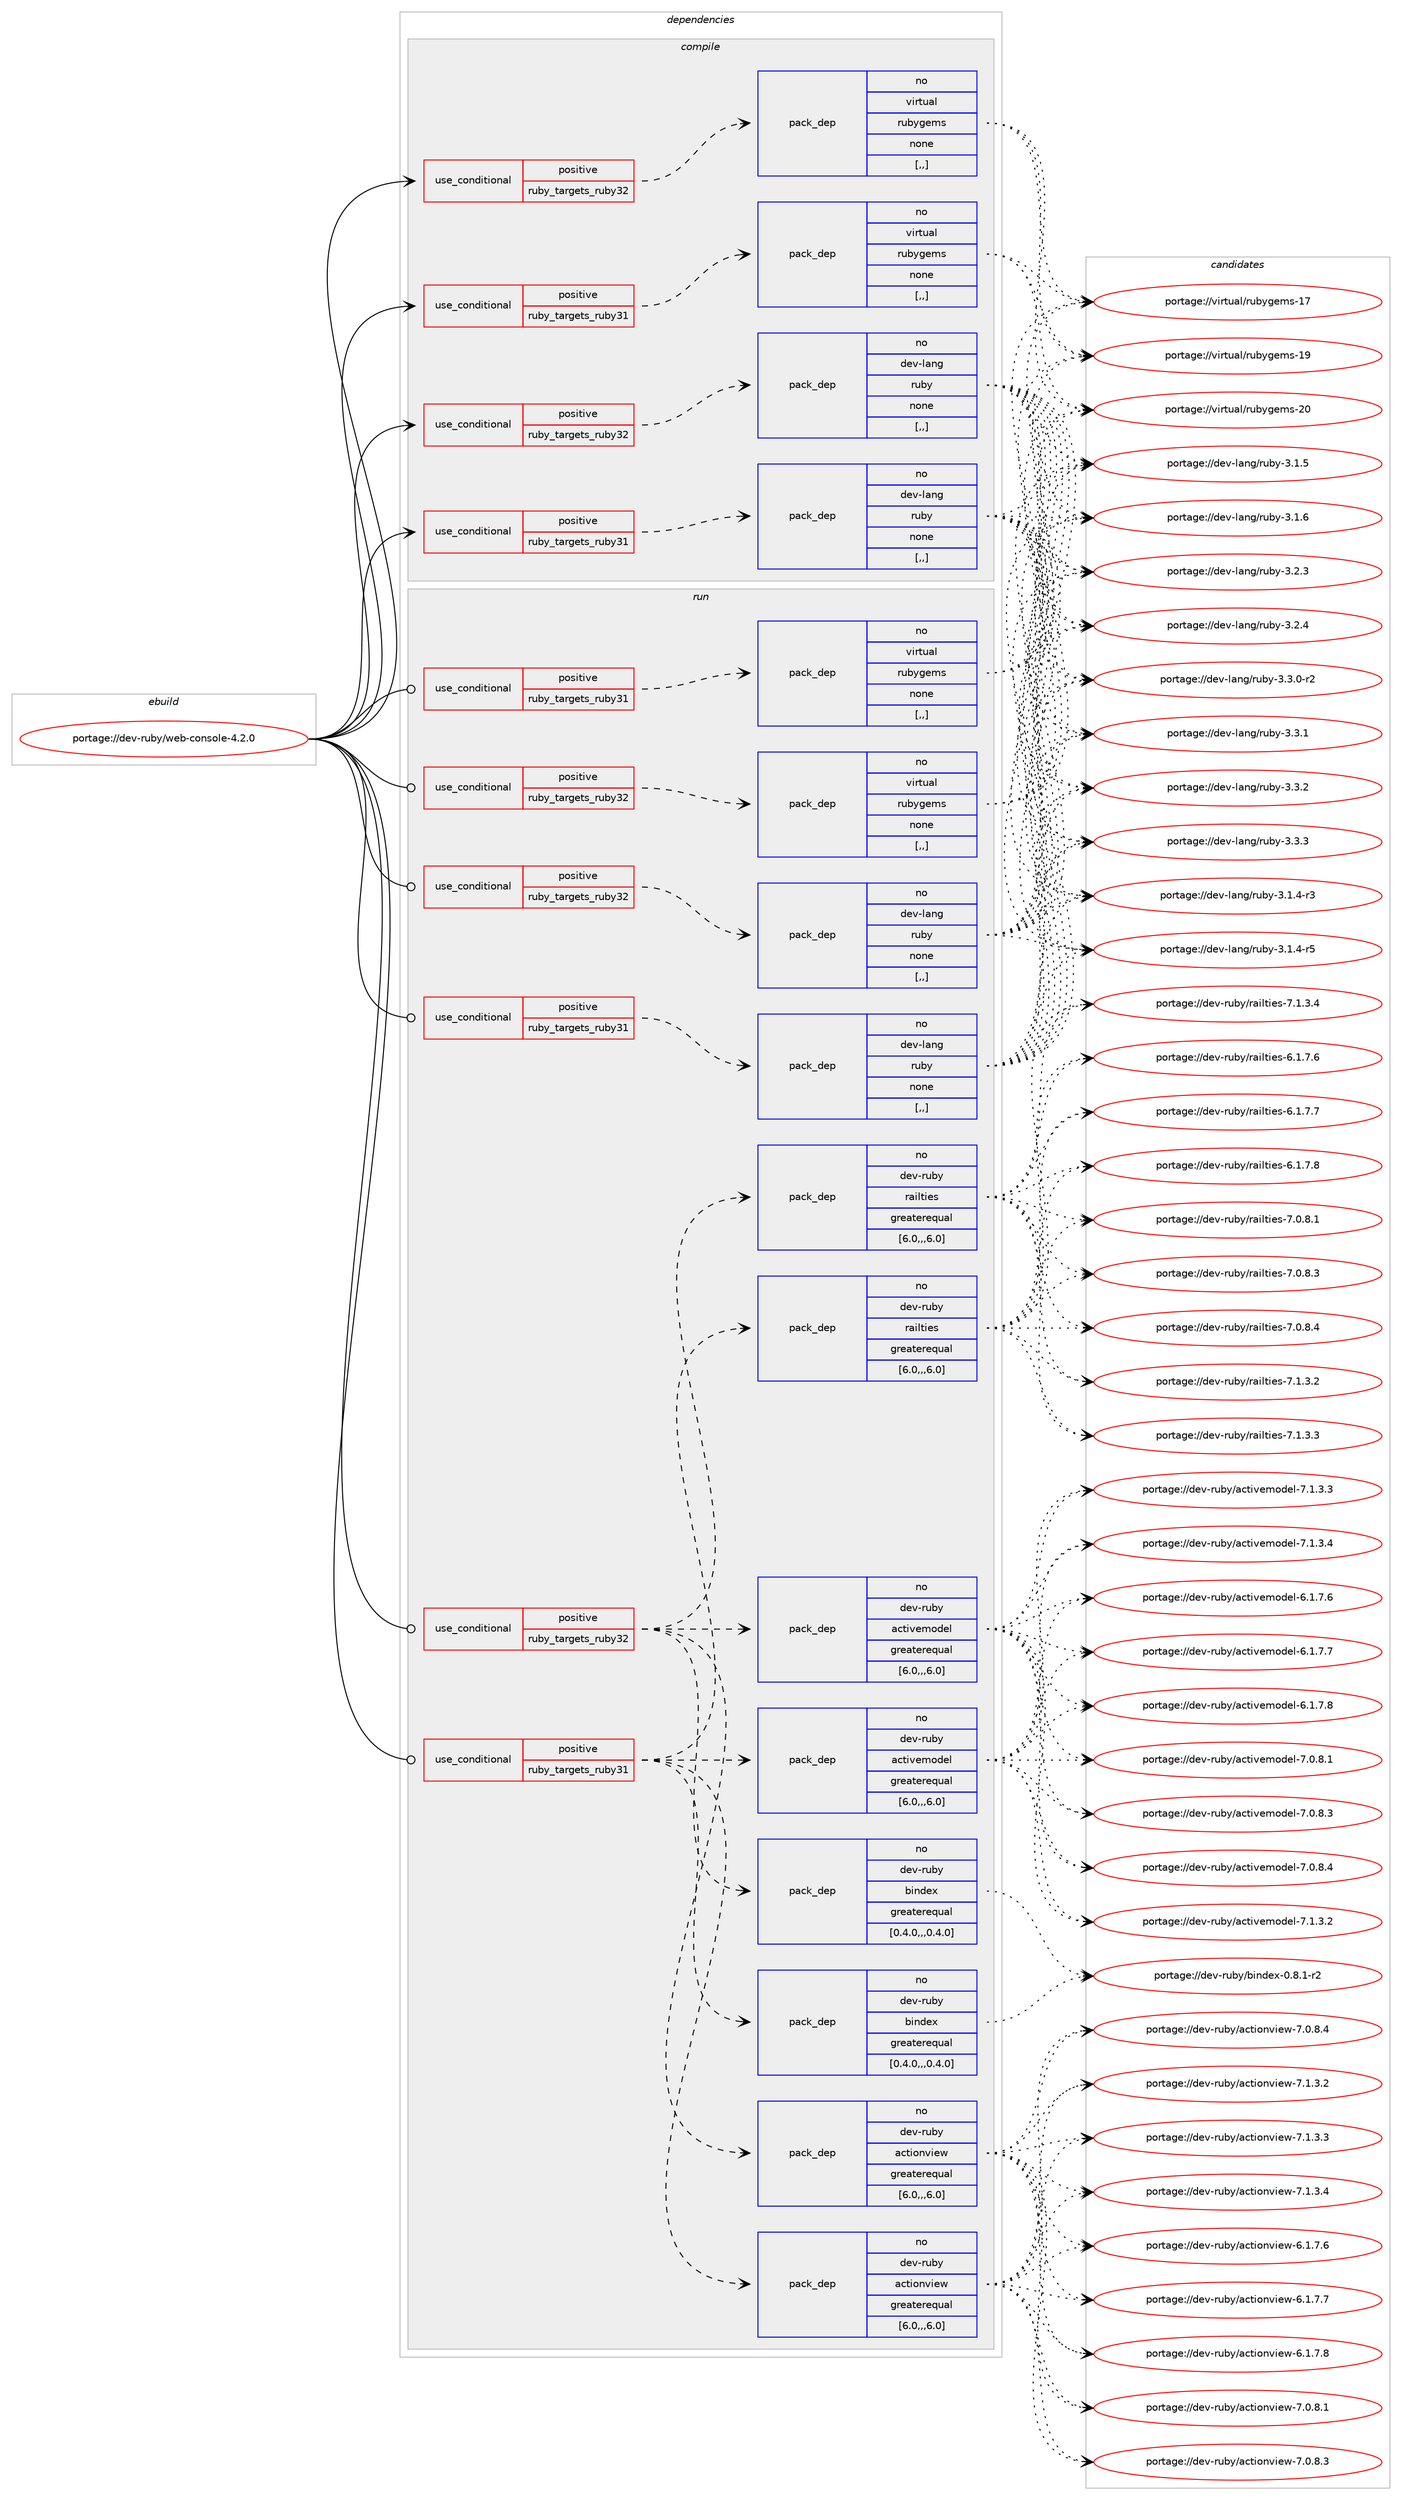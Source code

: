 digraph prolog {

# *************
# Graph options
# *************

newrank=true;
concentrate=true;
compound=true;
graph [rankdir=LR,fontname=Helvetica,fontsize=10,ranksep=1.5];#, ranksep=2.5, nodesep=0.2];
edge  [arrowhead=vee];
node  [fontname=Helvetica,fontsize=10];

# **********
# The ebuild
# **********

subgraph cluster_leftcol {
color=gray;
label=<<i>ebuild</i>>;
id [label="portage://dev-ruby/web-console-4.2.0", color=red, width=4, href="../dev-ruby/web-console-4.2.0.svg"];
}

# ****************
# The dependencies
# ****************

subgraph cluster_midcol {
color=gray;
label=<<i>dependencies</i>>;
subgraph cluster_compile {
fillcolor="#eeeeee";
style=filled;
label=<<i>compile</i>>;
subgraph cond57173 {
dependency203253 [label=<<TABLE BORDER="0" CELLBORDER="1" CELLSPACING="0" CELLPADDING="4"><TR><TD ROWSPAN="3" CELLPADDING="10">use_conditional</TD></TR><TR><TD>positive</TD></TR><TR><TD>ruby_targets_ruby31</TD></TR></TABLE>>, shape=none, color=red];
subgraph pack144708 {
dependency203254 [label=<<TABLE BORDER="0" CELLBORDER="1" CELLSPACING="0" CELLPADDING="4" WIDTH="220"><TR><TD ROWSPAN="6" CELLPADDING="30">pack_dep</TD></TR><TR><TD WIDTH="110">no</TD></TR><TR><TD>dev-lang</TD></TR><TR><TD>ruby</TD></TR><TR><TD>none</TD></TR><TR><TD>[,,]</TD></TR></TABLE>>, shape=none, color=blue];
}
dependency203253:e -> dependency203254:w [weight=20,style="dashed",arrowhead="vee"];
}
id:e -> dependency203253:w [weight=20,style="solid",arrowhead="vee"];
subgraph cond57174 {
dependency203255 [label=<<TABLE BORDER="0" CELLBORDER="1" CELLSPACING="0" CELLPADDING="4"><TR><TD ROWSPAN="3" CELLPADDING="10">use_conditional</TD></TR><TR><TD>positive</TD></TR><TR><TD>ruby_targets_ruby31</TD></TR></TABLE>>, shape=none, color=red];
subgraph pack144709 {
dependency203256 [label=<<TABLE BORDER="0" CELLBORDER="1" CELLSPACING="0" CELLPADDING="4" WIDTH="220"><TR><TD ROWSPAN="6" CELLPADDING="30">pack_dep</TD></TR><TR><TD WIDTH="110">no</TD></TR><TR><TD>virtual</TD></TR><TR><TD>rubygems</TD></TR><TR><TD>none</TD></TR><TR><TD>[,,]</TD></TR></TABLE>>, shape=none, color=blue];
}
dependency203255:e -> dependency203256:w [weight=20,style="dashed",arrowhead="vee"];
}
id:e -> dependency203255:w [weight=20,style="solid",arrowhead="vee"];
subgraph cond57175 {
dependency203257 [label=<<TABLE BORDER="0" CELLBORDER="1" CELLSPACING="0" CELLPADDING="4"><TR><TD ROWSPAN="3" CELLPADDING="10">use_conditional</TD></TR><TR><TD>positive</TD></TR><TR><TD>ruby_targets_ruby32</TD></TR></TABLE>>, shape=none, color=red];
subgraph pack144710 {
dependency203258 [label=<<TABLE BORDER="0" CELLBORDER="1" CELLSPACING="0" CELLPADDING="4" WIDTH="220"><TR><TD ROWSPAN="6" CELLPADDING="30">pack_dep</TD></TR><TR><TD WIDTH="110">no</TD></TR><TR><TD>dev-lang</TD></TR><TR><TD>ruby</TD></TR><TR><TD>none</TD></TR><TR><TD>[,,]</TD></TR></TABLE>>, shape=none, color=blue];
}
dependency203257:e -> dependency203258:w [weight=20,style="dashed",arrowhead="vee"];
}
id:e -> dependency203257:w [weight=20,style="solid",arrowhead="vee"];
subgraph cond57176 {
dependency203259 [label=<<TABLE BORDER="0" CELLBORDER="1" CELLSPACING="0" CELLPADDING="4"><TR><TD ROWSPAN="3" CELLPADDING="10">use_conditional</TD></TR><TR><TD>positive</TD></TR><TR><TD>ruby_targets_ruby32</TD></TR></TABLE>>, shape=none, color=red];
subgraph pack144711 {
dependency203260 [label=<<TABLE BORDER="0" CELLBORDER="1" CELLSPACING="0" CELLPADDING="4" WIDTH="220"><TR><TD ROWSPAN="6" CELLPADDING="30">pack_dep</TD></TR><TR><TD WIDTH="110">no</TD></TR><TR><TD>virtual</TD></TR><TR><TD>rubygems</TD></TR><TR><TD>none</TD></TR><TR><TD>[,,]</TD></TR></TABLE>>, shape=none, color=blue];
}
dependency203259:e -> dependency203260:w [weight=20,style="dashed",arrowhead="vee"];
}
id:e -> dependency203259:w [weight=20,style="solid",arrowhead="vee"];
}
subgraph cluster_compileandrun {
fillcolor="#eeeeee";
style=filled;
label=<<i>compile and run</i>>;
}
subgraph cluster_run {
fillcolor="#eeeeee";
style=filled;
label=<<i>run</i>>;
subgraph cond57177 {
dependency203261 [label=<<TABLE BORDER="0" CELLBORDER="1" CELLSPACING="0" CELLPADDING="4"><TR><TD ROWSPAN="3" CELLPADDING="10">use_conditional</TD></TR><TR><TD>positive</TD></TR><TR><TD>ruby_targets_ruby31</TD></TR></TABLE>>, shape=none, color=red];
subgraph pack144712 {
dependency203262 [label=<<TABLE BORDER="0" CELLBORDER="1" CELLSPACING="0" CELLPADDING="4" WIDTH="220"><TR><TD ROWSPAN="6" CELLPADDING="30">pack_dep</TD></TR><TR><TD WIDTH="110">no</TD></TR><TR><TD>dev-lang</TD></TR><TR><TD>ruby</TD></TR><TR><TD>none</TD></TR><TR><TD>[,,]</TD></TR></TABLE>>, shape=none, color=blue];
}
dependency203261:e -> dependency203262:w [weight=20,style="dashed",arrowhead="vee"];
}
id:e -> dependency203261:w [weight=20,style="solid",arrowhead="odot"];
subgraph cond57178 {
dependency203263 [label=<<TABLE BORDER="0" CELLBORDER="1" CELLSPACING="0" CELLPADDING="4"><TR><TD ROWSPAN="3" CELLPADDING="10">use_conditional</TD></TR><TR><TD>positive</TD></TR><TR><TD>ruby_targets_ruby31</TD></TR></TABLE>>, shape=none, color=red];
subgraph pack144713 {
dependency203264 [label=<<TABLE BORDER="0" CELLBORDER="1" CELLSPACING="0" CELLPADDING="4" WIDTH="220"><TR><TD ROWSPAN="6" CELLPADDING="30">pack_dep</TD></TR><TR><TD WIDTH="110">no</TD></TR><TR><TD>dev-ruby</TD></TR><TR><TD>actionview</TD></TR><TR><TD>greaterequal</TD></TR><TR><TD>[6.0,,,6.0]</TD></TR></TABLE>>, shape=none, color=blue];
}
dependency203263:e -> dependency203264:w [weight=20,style="dashed",arrowhead="vee"];
subgraph pack144714 {
dependency203265 [label=<<TABLE BORDER="0" CELLBORDER="1" CELLSPACING="0" CELLPADDING="4" WIDTH="220"><TR><TD ROWSPAN="6" CELLPADDING="30">pack_dep</TD></TR><TR><TD WIDTH="110">no</TD></TR><TR><TD>dev-ruby</TD></TR><TR><TD>activemodel</TD></TR><TR><TD>greaterequal</TD></TR><TR><TD>[6.0,,,6.0]</TD></TR></TABLE>>, shape=none, color=blue];
}
dependency203263:e -> dependency203265:w [weight=20,style="dashed",arrowhead="vee"];
subgraph pack144715 {
dependency203266 [label=<<TABLE BORDER="0" CELLBORDER="1" CELLSPACING="0" CELLPADDING="4" WIDTH="220"><TR><TD ROWSPAN="6" CELLPADDING="30">pack_dep</TD></TR><TR><TD WIDTH="110">no</TD></TR><TR><TD>dev-ruby</TD></TR><TR><TD>bindex</TD></TR><TR><TD>greaterequal</TD></TR><TR><TD>[0.4.0,,,0.4.0]</TD></TR></TABLE>>, shape=none, color=blue];
}
dependency203263:e -> dependency203266:w [weight=20,style="dashed",arrowhead="vee"];
subgraph pack144716 {
dependency203267 [label=<<TABLE BORDER="0" CELLBORDER="1" CELLSPACING="0" CELLPADDING="4" WIDTH="220"><TR><TD ROWSPAN="6" CELLPADDING="30">pack_dep</TD></TR><TR><TD WIDTH="110">no</TD></TR><TR><TD>dev-ruby</TD></TR><TR><TD>railties</TD></TR><TR><TD>greaterequal</TD></TR><TR><TD>[6.0,,,6.0]</TD></TR></TABLE>>, shape=none, color=blue];
}
dependency203263:e -> dependency203267:w [weight=20,style="dashed",arrowhead="vee"];
}
id:e -> dependency203263:w [weight=20,style="solid",arrowhead="odot"];
subgraph cond57179 {
dependency203268 [label=<<TABLE BORDER="0" CELLBORDER="1" CELLSPACING="0" CELLPADDING="4"><TR><TD ROWSPAN="3" CELLPADDING="10">use_conditional</TD></TR><TR><TD>positive</TD></TR><TR><TD>ruby_targets_ruby31</TD></TR></TABLE>>, shape=none, color=red];
subgraph pack144717 {
dependency203269 [label=<<TABLE BORDER="0" CELLBORDER="1" CELLSPACING="0" CELLPADDING="4" WIDTH="220"><TR><TD ROWSPAN="6" CELLPADDING="30">pack_dep</TD></TR><TR><TD WIDTH="110">no</TD></TR><TR><TD>virtual</TD></TR><TR><TD>rubygems</TD></TR><TR><TD>none</TD></TR><TR><TD>[,,]</TD></TR></TABLE>>, shape=none, color=blue];
}
dependency203268:e -> dependency203269:w [weight=20,style="dashed",arrowhead="vee"];
}
id:e -> dependency203268:w [weight=20,style="solid",arrowhead="odot"];
subgraph cond57180 {
dependency203270 [label=<<TABLE BORDER="0" CELLBORDER="1" CELLSPACING="0" CELLPADDING="4"><TR><TD ROWSPAN="3" CELLPADDING="10">use_conditional</TD></TR><TR><TD>positive</TD></TR><TR><TD>ruby_targets_ruby32</TD></TR></TABLE>>, shape=none, color=red];
subgraph pack144718 {
dependency203271 [label=<<TABLE BORDER="0" CELLBORDER="1" CELLSPACING="0" CELLPADDING="4" WIDTH="220"><TR><TD ROWSPAN="6" CELLPADDING="30">pack_dep</TD></TR><TR><TD WIDTH="110">no</TD></TR><TR><TD>dev-lang</TD></TR><TR><TD>ruby</TD></TR><TR><TD>none</TD></TR><TR><TD>[,,]</TD></TR></TABLE>>, shape=none, color=blue];
}
dependency203270:e -> dependency203271:w [weight=20,style="dashed",arrowhead="vee"];
}
id:e -> dependency203270:w [weight=20,style="solid",arrowhead="odot"];
subgraph cond57181 {
dependency203272 [label=<<TABLE BORDER="0" CELLBORDER="1" CELLSPACING="0" CELLPADDING="4"><TR><TD ROWSPAN="3" CELLPADDING="10">use_conditional</TD></TR><TR><TD>positive</TD></TR><TR><TD>ruby_targets_ruby32</TD></TR></TABLE>>, shape=none, color=red];
subgraph pack144719 {
dependency203273 [label=<<TABLE BORDER="0" CELLBORDER="1" CELLSPACING="0" CELLPADDING="4" WIDTH="220"><TR><TD ROWSPAN="6" CELLPADDING="30">pack_dep</TD></TR><TR><TD WIDTH="110">no</TD></TR><TR><TD>dev-ruby</TD></TR><TR><TD>actionview</TD></TR><TR><TD>greaterequal</TD></TR><TR><TD>[6.0,,,6.0]</TD></TR></TABLE>>, shape=none, color=blue];
}
dependency203272:e -> dependency203273:w [weight=20,style="dashed",arrowhead="vee"];
subgraph pack144720 {
dependency203274 [label=<<TABLE BORDER="0" CELLBORDER="1" CELLSPACING="0" CELLPADDING="4" WIDTH="220"><TR><TD ROWSPAN="6" CELLPADDING="30">pack_dep</TD></TR><TR><TD WIDTH="110">no</TD></TR><TR><TD>dev-ruby</TD></TR><TR><TD>activemodel</TD></TR><TR><TD>greaterequal</TD></TR><TR><TD>[6.0,,,6.0]</TD></TR></TABLE>>, shape=none, color=blue];
}
dependency203272:e -> dependency203274:w [weight=20,style="dashed",arrowhead="vee"];
subgraph pack144721 {
dependency203275 [label=<<TABLE BORDER="0" CELLBORDER="1" CELLSPACING="0" CELLPADDING="4" WIDTH="220"><TR><TD ROWSPAN="6" CELLPADDING="30">pack_dep</TD></TR><TR><TD WIDTH="110">no</TD></TR><TR><TD>dev-ruby</TD></TR><TR><TD>bindex</TD></TR><TR><TD>greaterequal</TD></TR><TR><TD>[0.4.0,,,0.4.0]</TD></TR></TABLE>>, shape=none, color=blue];
}
dependency203272:e -> dependency203275:w [weight=20,style="dashed",arrowhead="vee"];
subgraph pack144722 {
dependency203276 [label=<<TABLE BORDER="0" CELLBORDER="1" CELLSPACING="0" CELLPADDING="4" WIDTH="220"><TR><TD ROWSPAN="6" CELLPADDING="30">pack_dep</TD></TR><TR><TD WIDTH="110">no</TD></TR><TR><TD>dev-ruby</TD></TR><TR><TD>railties</TD></TR><TR><TD>greaterequal</TD></TR><TR><TD>[6.0,,,6.0]</TD></TR></TABLE>>, shape=none, color=blue];
}
dependency203272:e -> dependency203276:w [weight=20,style="dashed",arrowhead="vee"];
}
id:e -> dependency203272:w [weight=20,style="solid",arrowhead="odot"];
subgraph cond57182 {
dependency203277 [label=<<TABLE BORDER="0" CELLBORDER="1" CELLSPACING="0" CELLPADDING="4"><TR><TD ROWSPAN="3" CELLPADDING="10">use_conditional</TD></TR><TR><TD>positive</TD></TR><TR><TD>ruby_targets_ruby32</TD></TR></TABLE>>, shape=none, color=red];
subgraph pack144723 {
dependency203278 [label=<<TABLE BORDER="0" CELLBORDER="1" CELLSPACING="0" CELLPADDING="4" WIDTH="220"><TR><TD ROWSPAN="6" CELLPADDING="30">pack_dep</TD></TR><TR><TD WIDTH="110">no</TD></TR><TR><TD>virtual</TD></TR><TR><TD>rubygems</TD></TR><TR><TD>none</TD></TR><TR><TD>[,,]</TD></TR></TABLE>>, shape=none, color=blue];
}
dependency203277:e -> dependency203278:w [weight=20,style="dashed",arrowhead="vee"];
}
id:e -> dependency203277:w [weight=20,style="solid",arrowhead="odot"];
}
}

# **************
# The candidates
# **************

subgraph cluster_choices {
rank=same;
color=gray;
label=<<i>candidates</i>>;

subgraph choice144708 {
color=black;
nodesep=1;
choice100101118451089711010347114117981214551464946524511451 [label="portage://dev-lang/ruby-3.1.4-r3", color=red, width=4,href="../dev-lang/ruby-3.1.4-r3.svg"];
choice100101118451089711010347114117981214551464946524511453 [label="portage://dev-lang/ruby-3.1.4-r5", color=red, width=4,href="../dev-lang/ruby-3.1.4-r5.svg"];
choice10010111845108971101034711411798121455146494653 [label="portage://dev-lang/ruby-3.1.5", color=red, width=4,href="../dev-lang/ruby-3.1.5.svg"];
choice10010111845108971101034711411798121455146494654 [label="portage://dev-lang/ruby-3.1.6", color=red, width=4,href="../dev-lang/ruby-3.1.6.svg"];
choice10010111845108971101034711411798121455146504651 [label="portage://dev-lang/ruby-3.2.3", color=red, width=4,href="../dev-lang/ruby-3.2.3.svg"];
choice10010111845108971101034711411798121455146504652 [label="portage://dev-lang/ruby-3.2.4", color=red, width=4,href="../dev-lang/ruby-3.2.4.svg"];
choice100101118451089711010347114117981214551465146484511450 [label="portage://dev-lang/ruby-3.3.0-r2", color=red, width=4,href="../dev-lang/ruby-3.3.0-r2.svg"];
choice10010111845108971101034711411798121455146514649 [label="portage://dev-lang/ruby-3.3.1", color=red, width=4,href="../dev-lang/ruby-3.3.1.svg"];
choice10010111845108971101034711411798121455146514650 [label="portage://dev-lang/ruby-3.3.2", color=red, width=4,href="../dev-lang/ruby-3.3.2.svg"];
choice10010111845108971101034711411798121455146514651 [label="portage://dev-lang/ruby-3.3.3", color=red, width=4,href="../dev-lang/ruby-3.3.3.svg"];
dependency203254:e -> choice100101118451089711010347114117981214551464946524511451:w [style=dotted,weight="100"];
dependency203254:e -> choice100101118451089711010347114117981214551464946524511453:w [style=dotted,weight="100"];
dependency203254:e -> choice10010111845108971101034711411798121455146494653:w [style=dotted,weight="100"];
dependency203254:e -> choice10010111845108971101034711411798121455146494654:w [style=dotted,weight="100"];
dependency203254:e -> choice10010111845108971101034711411798121455146504651:w [style=dotted,weight="100"];
dependency203254:e -> choice10010111845108971101034711411798121455146504652:w [style=dotted,weight="100"];
dependency203254:e -> choice100101118451089711010347114117981214551465146484511450:w [style=dotted,weight="100"];
dependency203254:e -> choice10010111845108971101034711411798121455146514649:w [style=dotted,weight="100"];
dependency203254:e -> choice10010111845108971101034711411798121455146514650:w [style=dotted,weight="100"];
dependency203254:e -> choice10010111845108971101034711411798121455146514651:w [style=dotted,weight="100"];
}
subgraph choice144709 {
color=black;
nodesep=1;
choice118105114116117971084711411798121103101109115454955 [label="portage://virtual/rubygems-17", color=red, width=4,href="../virtual/rubygems-17.svg"];
choice118105114116117971084711411798121103101109115454957 [label="portage://virtual/rubygems-19", color=red, width=4,href="../virtual/rubygems-19.svg"];
choice118105114116117971084711411798121103101109115455048 [label="portage://virtual/rubygems-20", color=red, width=4,href="../virtual/rubygems-20.svg"];
dependency203256:e -> choice118105114116117971084711411798121103101109115454955:w [style=dotted,weight="100"];
dependency203256:e -> choice118105114116117971084711411798121103101109115454957:w [style=dotted,weight="100"];
dependency203256:e -> choice118105114116117971084711411798121103101109115455048:w [style=dotted,weight="100"];
}
subgraph choice144710 {
color=black;
nodesep=1;
choice100101118451089711010347114117981214551464946524511451 [label="portage://dev-lang/ruby-3.1.4-r3", color=red, width=4,href="../dev-lang/ruby-3.1.4-r3.svg"];
choice100101118451089711010347114117981214551464946524511453 [label="portage://dev-lang/ruby-3.1.4-r5", color=red, width=4,href="../dev-lang/ruby-3.1.4-r5.svg"];
choice10010111845108971101034711411798121455146494653 [label="portage://dev-lang/ruby-3.1.5", color=red, width=4,href="../dev-lang/ruby-3.1.5.svg"];
choice10010111845108971101034711411798121455146494654 [label="portage://dev-lang/ruby-3.1.6", color=red, width=4,href="../dev-lang/ruby-3.1.6.svg"];
choice10010111845108971101034711411798121455146504651 [label="portage://dev-lang/ruby-3.2.3", color=red, width=4,href="../dev-lang/ruby-3.2.3.svg"];
choice10010111845108971101034711411798121455146504652 [label="portage://dev-lang/ruby-3.2.4", color=red, width=4,href="../dev-lang/ruby-3.2.4.svg"];
choice100101118451089711010347114117981214551465146484511450 [label="portage://dev-lang/ruby-3.3.0-r2", color=red, width=4,href="../dev-lang/ruby-3.3.0-r2.svg"];
choice10010111845108971101034711411798121455146514649 [label="portage://dev-lang/ruby-3.3.1", color=red, width=4,href="../dev-lang/ruby-3.3.1.svg"];
choice10010111845108971101034711411798121455146514650 [label="portage://dev-lang/ruby-3.3.2", color=red, width=4,href="../dev-lang/ruby-3.3.2.svg"];
choice10010111845108971101034711411798121455146514651 [label="portage://dev-lang/ruby-3.3.3", color=red, width=4,href="../dev-lang/ruby-3.3.3.svg"];
dependency203258:e -> choice100101118451089711010347114117981214551464946524511451:w [style=dotted,weight="100"];
dependency203258:e -> choice100101118451089711010347114117981214551464946524511453:w [style=dotted,weight="100"];
dependency203258:e -> choice10010111845108971101034711411798121455146494653:w [style=dotted,weight="100"];
dependency203258:e -> choice10010111845108971101034711411798121455146494654:w [style=dotted,weight="100"];
dependency203258:e -> choice10010111845108971101034711411798121455146504651:w [style=dotted,weight="100"];
dependency203258:e -> choice10010111845108971101034711411798121455146504652:w [style=dotted,weight="100"];
dependency203258:e -> choice100101118451089711010347114117981214551465146484511450:w [style=dotted,weight="100"];
dependency203258:e -> choice10010111845108971101034711411798121455146514649:w [style=dotted,weight="100"];
dependency203258:e -> choice10010111845108971101034711411798121455146514650:w [style=dotted,weight="100"];
dependency203258:e -> choice10010111845108971101034711411798121455146514651:w [style=dotted,weight="100"];
}
subgraph choice144711 {
color=black;
nodesep=1;
choice118105114116117971084711411798121103101109115454955 [label="portage://virtual/rubygems-17", color=red, width=4,href="../virtual/rubygems-17.svg"];
choice118105114116117971084711411798121103101109115454957 [label="portage://virtual/rubygems-19", color=red, width=4,href="../virtual/rubygems-19.svg"];
choice118105114116117971084711411798121103101109115455048 [label="portage://virtual/rubygems-20", color=red, width=4,href="../virtual/rubygems-20.svg"];
dependency203260:e -> choice118105114116117971084711411798121103101109115454955:w [style=dotted,weight="100"];
dependency203260:e -> choice118105114116117971084711411798121103101109115454957:w [style=dotted,weight="100"];
dependency203260:e -> choice118105114116117971084711411798121103101109115455048:w [style=dotted,weight="100"];
}
subgraph choice144712 {
color=black;
nodesep=1;
choice100101118451089711010347114117981214551464946524511451 [label="portage://dev-lang/ruby-3.1.4-r3", color=red, width=4,href="../dev-lang/ruby-3.1.4-r3.svg"];
choice100101118451089711010347114117981214551464946524511453 [label="portage://dev-lang/ruby-3.1.4-r5", color=red, width=4,href="../dev-lang/ruby-3.1.4-r5.svg"];
choice10010111845108971101034711411798121455146494653 [label="portage://dev-lang/ruby-3.1.5", color=red, width=4,href="../dev-lang/ruby-3.1.5.svg"];
choice10010111845108971101034711411798121455146494654 [label="portage://dev-lang/ruby-3.1.6", color=red, width=4,href="../dev-lang/ruby-3.1.6.svg"];
choice10010111845108971101034711411798121455146504651 [label="portage://dev-lang/ruby-3.2.3", color=red, width=4,href="../dev-lang/ruby-3.2.3.svg"];
choice10010111845108971101034711411798121455146504652 [label="portage://dev-lang/ruby-3.2.4", color=red, width=4,href="../dev-lang/ruby-3.2.4.svg"];
choice100101118451089711010347114117981214551465146484511450 [label="portage://dev-lang/ruby-3.3.0-r2", color=red, width=4,href="../dev-lang/ruby-3.3.0-r2.svg"];
choice10010111845108971101034711411798121455146514649 [label="portage://dev-lang/ruby-3.3.1", color=red, width=4,href="../dev-lang/ruby-3.3.1.svg"];
choice10010111845108971101034711411798121455146514650 [label="portage://dev-lang/ruby-3.3.2", color=red, width=4,href="../dev-lang/ruby-3.3.2.svg"];
choice10010111845108971101034711411798121455146514651 [label="portage://dev-lang/ruby-3.3.3", color=red, width=4,href="../dev-lang/ruby-3.3.3.svg"];
dependency203262:e -> choice100101118451089711010347114117981214551464946524511451:w [style=dotted,weight="100"];
dependency203262:e -> choice100101118451089711010347114117981214551464946524511453:w [style=dotted,weight="100"];
dependency203262:e -> choice10010111845108971101034711411798121455146494653:w [style=dotted,weight="100"];
dependency203262:e -> choice10010111845108971101034711411798121455146494654:w [style=dotted,weight="100"];
dependency203262:e -> choice10010111845108971101034711411798121455146504651:w [style=dotted,weight="100"];
dependency203262:e -> choice10010111845108971101034711411798121455146504652:w [style=dotted,weight="100"];
dependency203262:e -> choice100101118451089711010347114117981214551465146484511450:w [style=dotted,weight="100"];
dependency203262:e -> choice10010111845108971101034711411798121455146514649:w [style=dotted,weight="100"];
dependency203262:e -> choice10010111845108971101034711411798121455146514650:w [style=dotted,weight="100"];
dependency203262:e -> choice10010111845108971101034711411798121455146514651:w [style=dotted,weight="100"];
}
subgraph choice144713 {
color=black;
nodesep=1;
choice10010111845114117981214797991161051111101181051011194554464946554654 [label="portage://dev-ruby/actionview-6.1.7.6", color=red, width=4,href="../dev-ruby/actionview-6.1.7.6.svg"];
choice10010111845114117981214797991161051111101181051011194554464946554655 [label="portage://dev-ruby/actionview-6.1.7.7", color=red, width=4,href="../dev-ruby/actionview-6.1.7.7.svg"];
choice10010111845114117981214797991161051111101181051011194554464946554656 [label="portage://dev-ruby/actionview-6.1.7.8", color=red, width=4,href="../dev-ruby/actionview-6.1.7.8.svg"];
choice10010111845114117981214797991161051111101181051011194555464846564649 [label="portage://dev-ruby/actionview-7.0.8.1", color=red, width=4,href="../dev-ruby/actionview-7.0.8.1.svg"];
choice10010111845114117981214797991161051111101181051011194555464846564651 [label="portage://dev-ruby/actionview-7.0.8.3", color=red, width=4,href="../dev-ruby/actionview-7.0.8.3.svg"];
choice10010111845114117981214797991161051111101181051011194555464846564652 [label="portage://dev-ruby/actionview-7.0.8.4", color=red, width=4,href="../dev-ruby/actionview-7.0.8.4.svg"];
choice10010111845114117981214797991161051111101181051011194555464946514650 [label="portage://dev-ruby/actionview-7.1.3.2", color=red, width=4,href="../dev-ruby/actionview-7.1.3.2.svg"];
choice10010111845114117981214797991161051111101181051011194555464946514651 [label="portage://dev-ruby/actionview-7.1.3.3", color=red, width=4,href="../dev-ruby/actionview-7.1.3.3.svg"];
choice10010111845114117981214797991161051111101181051011194555464946514652 [label="portage://dev-ruby/actionview-7.1.3.4", color=red, width=4,href="../dev-ruby/actionview-7.1.3.4.svg"];
dependency203264:e -> choice10010111845114117981214797991161051111101181051011194554464946554654:w [style=dotted,weight="100"];
dependency203264:e -> choice10010111845114117981214797991161051111101181051011194554464946554655:w [style=dotted,weight="100"];
dependency203264:e -> choice10010111845114117981214797991161051111101181051011194554464946554656:w [style=dotted,weight="100"];
dependency203264:e -> choice10010111845114117981214797991161051111101181051011194555464846564649:w [style=dotted,weight="100"];
dependency203264:e -> choice10010111845114117981214797991161051111101181051011194555464846564651:w [style=dotted,weight="100"];
dependency203264:e -> choice10010111845114117981214797991161051111101181051011194555464846564652:w [style=dotted,weight="100"];
dependency203264:e -> choice10010111845114117981214797991161051111101181051011194555464946514650:w [style=dotted,weight="100"];
dependency203264:e -> choice10010111845114117981214797991161051111101181051011194555464946514651:w [style=dotted,weight="100"];
dependency203264:e -> choice10010111845114117981214797991161051111101181051011194555464946514652:w [style=dotted,weight="100"];
}
subgraph choice144714 {
color=black;
nodesep=1;
choice10010111845114117981214797991161051181011091111001011084554464946554654 [label="portage://dev-ruby/activemodel-6.1.7.6", color=red, width=4,href="../dev-ruby/activemodel-6.1.7.6.svg"];
choice10010111845114117981214797991161051181011091111001011084554464946554655 [label="portage://dev-ruby/activemodel-6.1.7.7", color=red, width=4,href="../dev-ruby/activemodel-6.1.7.7.svg"];
choice10010111845114117981214797991161051181011091111001011084554464946554656 [label="portage://dev-ruby/activemodel-6.1.7.8", color=red, width=4,href="../dev-ruby/activemodel-6.1.7.8.svg"];
choice10010111845114117981214797991161051181011091111001011084555464846564649 [label="portage://dev-ruby/activemodel-7.0.8.1", color=red, width=4,href="../dev-ruby/activemodel-7.0.8.1.svg"];
choice10010111845114117981214797991161051181011091111001011084555464846564651 [label="portage://dev-ruby/activemodel-7.0.8.3", color=red, width=4,href="../dev-ruby/activemodel-7.0.8.3.svg"];
choice10010111845114117981214797991161051181011091111001011084555464846564652 [label="portage://dev-ruby/activemodel-7.0.8.4", color=red, width=4,href="../dev-ruby/activemodel-7.0.8.4.svg"];
choice10010111845114117981214797991161051181011091111001011084555464946514650 [label="portage://dev-ruby/activemodel-7.1.3.2", color=red, width=4,href="../dev-ruby/activemodel-7.1.3.2.svg"];
choice10010111845114117981214797991161051181011091111001011084555464946514651 [label="portage://dev-ruby/activemodel-7.1.3.3", color=red, width=4,href="../dev-ruby/activemodel-7.1.3.3.svg"];
choice10010111845114117981214797991161051181011091111001011084555464946514652 [label="portage://dev-ruby/activemodel-7.1.3.4", color=red, width=4,href="../dev-ruby/activemodel-7.1.3.4.svg"];
dependency203265:e -> choice10010111845114117981214797991161051181011091111001011084554464946554654:w [style=dotted,weight="100"];
dependency203265:e -> choice10010111845114117981214797991161051181011091111001011084554464946554655:w [style=dotted,weight="100"];
dependency203265:e -> choice10010111845114117981214797991161051181011091111001011084554464946554656:w [style=dotted,weight="100"];
dependency203265:e -> choice10010111845114117981214797991161051181011091111001011084555464846564649:w [style=dotted,weight="100"];
dependency203265:e -> choice10010111845114117981214797991161051181011091111001011084555464846564651:w [style=dotted,weight="100"];
dependency203265:e -> choice10010111845114117981214797991161051181011091111001011084555464846564652:w [style=dotted,weight="100"];
dependency203265:e -> choice10010111845114117981214797991161051181011091111001011084555464946514650:w [style=dotted,weight="100"];
dependency203265:e -> choice10010111845114117981214797991161051181011091111001011084555464946514651:w [style=dotted,weight="100"];
dependency203265:e -> choice10010111845114117981214797991161051181011091111001011084555464946514652:w [style=dotted,weight="100"];
}
subgraph choice144715 {
color=black;
nodesep=1;
choice100101118451141179812147981051101001011204548465646494511450 [label="portage://dev-ruby/bindex-0.8.1-r2", color=red, width=4,href="../dev-ruby/bindex-0.8.1-r2.svg"];
dependency203266:e -> choice100101118451141179812147981051101001011204548465646494511450:w [style=dotted,weight="100"];
}
subgraph choice144716 {
color=black;
nodesep=1;
choice100101118451141179812147114971051081161051011154554464946554654 [label="portage://dev-ruby/railties-6.1.7.6", color=red, width=4,href="../dev-ruby/railties-6.1.7.6.svg"];
choice100101118451141179812147114971051081161051011154554464946554655 [label="portage://dev-ruby/railties-6.1.7.7", color=red, width=4,href="../dev-ruby/railties-6.1.7.7.svg"];
choice100101118451141179812147114971051081161051011154554464946554656 [label="portage://dev-ruby/railties-6.1.7.8", color=red, width=4,href="../dev-ruby/railties-6.1.7.8.svg"];
choice100101118451141179812147114971051081161051011154555464846564649 [label="portage://dev-ruby/railties-7.0.8.1", color=red, width=4,href="../dev-ruby/railties-7.0.8.1.svg"];
choice100101118451141179812147114971051081161051011154555464846564651 [label="portage://dev-ruby/railties-7.0.8.3", color=red, width=4,href="../dev-ruby/railties-7.0.8.3.svg"];
choice100101118451141179812147114971051081161051011154555464846564652 [label="portage://dev-ruby/railties-7.0.8.4", color=red, width=4,href="../dev-ruby/railties-7.0.8.4.svg"];
choice100101118451141179812147114971051081161051011154555464946514650 [label="portage://dev-ruby/railties-7.1.3.2", color=red, width=4,href="../dev-ruby/railties-7.1.3.2.svg"];
choice100101118451141179812147114971051081161051011154555464946514651 [label="portage://dev-ruby/railties-7.1.3.3", color=red, width=4,href="../dev-ruby/railties-7.1.3.3.svg"];
choice100101118451141179812147114971051081161051011154555464946514652 [label="portage://dev-ruby/railties-7.1.3.4", color=red, width=4,href="../dev-ruby/railties-7.1.3.4.svg"];
dependency203267:e -> choice100101118451141179812147114971051081161051011154554464946554654:w [style=dotted,weight="100"];
dependency203267:e -> choice100101118451141179812147114971051081161051011154554464946554655:w [style=dotted,weight="100"];
dependency203267:e -> choice100101118451141179812147114971051081161051011154554464946554656:w [style=dotted,weight="100"];
dependency203267:e -> choice100101118451141179812147114971051081161051011154555464846564649:w [style=dotted,weight="100"];
dependency203267:e -> choice100101118451141179812147114971051081161051011154555464846564651:w [style=dotted,weight="100"];
dependency203267:e -> choice100101118451141179812147114971051081161051011154555464846564652:w [style=dotted,weight="100"];
dependency203267:e -> choice100101118451141179812147114971051081161051011154555464946514650:w [style=dotted,weight="100"];
dependency203267:e -> choice100101118451141179812147114971051081161051011154555464946514651:w [style=dotted,weight="100"];
dependency203267:e -> choice100101118451141179812147114971051081161051011154555464946514652:w [style=dotted,weight="100"];
}
subgraph choice144717 {
color=black;
nodesep=1;
choice118105114116117971084711411798121103101109115454955 [label="portage://virtual/rubygems-17", color=red, width=4,href="../virtual/rubygems-17.svg"];
choice118105114116117971084711411798121103101109115454957 [label="portage://virtual/rubygems-19", color=red, width=4,href="../virtual/rubygems-19.svg"];
choice118105114116117971084711411798121103101109115455048 [label="portage://virtual/rubygems-20", color=red, width=4,href="../virtual/rubygems-20.svg"];
dependency203269:e -> choice118105114116117971084711411798121103101109115454955:w [style=dotted,weight="100"];
dependency203269:e -> choice118105114116117971084711411798121103101109115454957:w [style=dotted,weight="100"];
dependency203269:e -> choice118105114116117971084711411798121103101109115455048:w [style=dotted,weight="100"];
}
subgraph choice144718 {
color=black;
nodesep=1;
choice100101118451089711010347114117981214551464946524511451 [label="portage://dev-lang/ruby-3.1.4-r3", color=red, width=4,href="../dev-lang/ruby-3.1.4-r3.svg"];
choice100101118451089711010347114117981214551464946524511453 [label="portage://dev-lang/ruby-3.1.4-r5", color=red, width=4,href="../dev-lang/ruby-3.1.4-r5.svg"];
choice10010111845108971101034711411798121455146494653 [label="portage://dev-lang/ruby-3.1.5", color=red, width=4,href="../dev-lang/ruby-3.1.5.svg"];
choice10010111845108971101034711411798121455146494654 [label="portage://dev-lang/ruby-3.1.6", color=red, width=4,href="../dev-lang/ruby-3.1.6.svg"];
choice10010111845108971101034711411798121455146504651 [label="portage://dev-lang/ruby-3.2.3", color=red, width=4,href="../dev-lang/ruby-3.2.3.svg"];
choice10010111845108971101034711411798121455146504652 [label="portage://dev-lang/ruby-3.2.4", color=red, width=4,href="../dev-lang/ruby-3.2.4.svg"];
choice100101118451089711010347114117981214551465146484511450 [label="portage://dev-lang/ruby-3.3.0-r2", color=red, width=4,href="../dev-lang/ruby-3.3.0-r2.svg"];
choice10010111845108971101034711411798121455146514649 [label="portage://dev-lang/ruby-3.3.1", color=red, width=4,href="../dev-lang/ruby-3.3.1.svg"];
choice10010111845108971101034711411798121455146514650 [label="portage://dev-lang/ruby-3.3.2", color=red, width=4,href="../dev-lang/ruby-3.3.2.svg"];
choice10010111845108971101034711411798121455146514651 [label="portage://dev-lang/ruby-3.3.3", color=red, width=4,href="../dev-lang/ruby-3.3.3.svg"];
dependency203271:e -> choice100101118451089711010347114117981214551464946524511451:w [style=dotted,weight="100"];
dependency203271:e -> choice100101118451089711010347114117981214551464946524511453:w [style=dotted,weight="100"];
dependency203271:e -> choice10010111845108971101034711411798121455146494653:w [style=dotted,weight="100"];
dependency203271:e -> choice10010111845108971101034711411798121455146494654:w [style=dotted,weight="100"];
dependency203271:e -> choice10010111845108971101034711411798121455146504651:w [style=dotted,weight="100"];
dependency203271:e -> choice10010111845108971101034711411798121455146504652:w [style=dotted,weight="100"];
dependency203271:e -> choice100101118451089711010347114117981214551465146484511450:w [style=dotted,weight="100"];
dependency203271:e -> choice10010111845108971101034711411798121455146514649:w [style=dotted,weight="100"];
dependency203271:e -> choice10010111845108971101034711411798121455146514650:w [style=dotted,weight="100"];
dependency203271:e -> choice10010111845108971101034711411798121455146514651:w [style=dotted,weight="100"];
}
subgraph choice144719 {
color=black;
nodesep=1;
choice10010111845114117981214797991161051111101181051011194554464946554654 [label="portage://dev-ruby/actionview-6.1.7.6", color=red, width=4,href="../dev-ruby/actionview-6.1.7.6.svg"];
choice10010111845114117981214797991161051111101181051011194554464946554655 [label="portage://dev-ruby/actionview-6.1.7.7", color=red, width=4,href="../dev-ruby/actionview-6.1.7.7.svg"];
choice10010111845114117981214797991161051111101181051011194554464946554656 [label="portage://dev-ruby/actionview-6.1.7.8", color=red, width=4,href="../dev-ruby/actionview-6.1.7.8.svg"];
choice10010111845114117981214797991161051111101181051011194555464846564649 [label="portage://dev-ruby/actionview-7.0.8.1", color=red, width=4,href="../dev-ruby/actionview-7.0.8.1.svg"];
choice10010111845114117981214797991161051111101181051011194555464846564651 [label="portage://dev-ruby/actionview-7.0.8.3", color=red, width=4,href="../dev-ruby/actionview-7.0.8.3.svg"];
choice10010111845114117981214797991161051111101181051011194555464846564652 [label="portage://dev-ruby/actionview-7.0.8.4", color=red, width=4,href="../dev-ruby/actionview-7.0.8.4.svg"];
choice10010111845114117981214797991161051111101181051011194555464946514650 [label="portage://dev-ruby/actionview-7.1.3.2", color=red, width=4,href="../dev-ruby/actionview-7.1.3.2.svg"];
choice10010111845114117981214797991161051111101181051011194555464946514651 [label="portage://dev-ruby/actionview-7.1.3.3", color=red, width=4,href="../dev-ruby/actionview-7.1.3.3.svg"];
choice10010111845114117981214797991161051111101181051011194555464946514652 [label="portage://dev-ruby/actionview-7.1.3.4", color=red, width=4,href="../dev-ruby/actionview-7.1.3.4.svg"];
dependency203273:e -> choice10010111845114117981214797991161051111101181051011194554464946554654:w [style=dotted,weight="100"];
dependency203273:e -> choice10010111845114117981214797991161051111101181051011194554464946554655:w [style=dotted,weight="100"];
dependency203273:e -> choice10010111845114117981214797991161051111101181051011194554464946554656:w [style=dotted,weight="100"];
dependency203273:e -> choice10010111845114117981214797991161051111101181051011194555464846564649:w [style=dotted,weight="100"];
dependency203273:e -> choice10010111845114117981214797991161051111101181051011194555464846564651:w [style=dotted,weight="100"];
dependency203273:e -> choice10010111845114117981214797991161051111101181051011194555464846564652:w [style=dotted,weight="100"];
dependency203273:e -> choice10010111845114117981214797991161051111101181051011194555464946514650:w [style=dotted,weight="100"];
dependency203273:e -> choice10010111845114117981214797991161051111101181051011194555464946514651:w [style=dotted,weight="100"];
dependency203273:e -> choice10010111845114117981214797991161051111101181051011194555464946514652:w [style=dotted,weight="100"];
}
subgraph choice144720 {
color=black;
nodesep=1;
choice10010111845114117981214797991161051181011091111001011084554464946554654 [label="portage://dev-ruby/activemodel-6.1.7.6", color=red, width=4,href="../dev-ruby/activemodel-6.1.7.6.svg"];
choice10010111845114117981214797991161051181011091111001011084554464946554655 [label="portage://dev-ruby/activemodel-6.1.7.7", color=red, width=4,href="../dev-ruby/activemodel-6.1.7.7.svg"];
choice10010111845114117981214797991161051181011091111001011084554464946554656 [label="portage://dev-ruby/activemodel-6.1.7.8", color=red, width=4,href="../dev-ruby/activemodel-6.1.7.8.svg"];
choice10010111845114117981214797991161051181011091111001011084555464846564649 [label="portage://dev-ruby/activemodel-7.0.8.1", color=red, width=4,href="../dev-ruby/activemodel-7.0.8.1.svg"];
choice10010111845114117981214797991161051181011091111001011084555464846564651 [label="portage://dev-ruby/activemodel-7.0.8.3", color=red, width=4,href="../dev-ruby/activemodel-7.0.8.3.svg"];
choice10010111845114117981214797991161051181011091111001011084555464846564652 [label="portage://dev-ruby/activemodel-7.0.8.4", color=red, width=4,href="../dev-ruby/activemodel-7.0.8.4.svg"];
choice10010111845114117981214797991161051181011091111001011084555464946514650 [label="portage://dev-ruby/activemodel-7.1.3.2", color=red, width=4,href="../dev-ruby/activemodel-7.1.3.2.svg"];
choice10010111845114117981214797991161051181011091111001011084555464946514651 [label="portage://dev-ruby/activemodel-7.1.3.3", color=red, width=4,href="../dev-ruby/activemodel-7.1.3.3.svg"];
choice10010111845114117981214797991161051181011091111001011084555464946514652 [label="portage://dev-ruby/activemodel-7.1.3.4", color=red, width=4,href="../dev-ruby/activemodel-7.1.3.4.svg"];
dependency203274:e -> choice10010111845114117981214797991161051181011091111001011084554464946554654:w [style=dotted,weight="100"];
dependency203274:e -> choice10010111845114117981214797991161051181011091111001011084554464946554655:w [style=dotted,weight="100"];
dependency203274:e -> choice10010111845114117981214797991161051181011091111001011084554464946554656:w [style=dotted,weight="100"];
dependency203274:e -> choice10010111845114117981214797991161051181011091111001011084555464846564649:w [style=dotted,weight="100"];
dependency203274:e -> choice10010111845114117981214797991161051181011091111001011084555464846564651:w [style=dotted,weight="100"];
dependency203274:e -> choice10010111845114117981214797991161051181011091111001011084555464846564652:w [style=dotted,weight="100"];
dependency203274:e -> choice10010111845114117981214797991161051181011091111001011084555464946514650:w [style=dotted,weight="100"];
dependency203274:e -> choice10010111845114117981214797991161051181011091111001011084555464946514651:w [style=dotted,weight="100"];
dependency203274:e -> choice10010111845114117981214797991161051181011091111001011084555464946514652:w [style=dotted,weight="100"];
}
subgraph choice144721 {
color=black;
nodesep=1;
choice100101118451141179812147981051101001011204548465646494511450 [label="portage://dev-ruby/bindex-0.8.1-r2", color=red, width=4,href="../dev-ruby/bindex-0.8.1-r2.svg"];
dependency203275:e -> choice100101118451141179812147981051101001011204548465646494511450:w [style=dotted,weight="100"];
}
subgraph choice144722 {
color=black;
nodesep=1;
choice100101118451141179812147114971051081161051011154554464946554654 [label="portage://dev-ruby/railties-6.1.7.6", color=red, width=4,href="../dev-ruby/railties-6.1.7.6.svg"];
choice100101118451141179812147114971051081161051011154554464946554655 [label="portage://dev-ruby/railties-6.1.7.7", color=red, width=4,href="../dev-ruby/railties-6.1.7.7.svg"];
choice100101118451141179812147114971051081161051011154554464946554656 [label="portage://dev-ruby/railties-6.1.7.8", color=red, width=4,href="../dev-ruby/railties-6.1.7.8.svg"];
choice100101118451141179812147114971051081161051011154555464846564649 [label="portage://dev-ruby/railties-7.0.8.1", color=red, width=4,href="../dev-ruby/railties-7.0.8.1.svg"];
choice100101118451141179812147114971051081161051011154555464846564651 [label="portage://dev-ruby/railties-7.0.8.3", color=red, width=4,href="../dev-ruby/railties-7.0.8.3.svg"];
choice100101118451141179812147114971051081161051011154555464846564652 [label="portage://dev-ruby/railties-7.0.8.4", color=red, width=4,href="../dev-ruby/railties-7.0.8.4.svg"];
choice100101118451141179812147114971051081161051011154555464946514650 [label="portage://dev-ruby/railties-7.1.3.2", color=red, width=4,href="../dev-ruby/railties-7.1.3.2.svg"];
choice100101118451141179812147114971051081161051011154555464946514651 [label="portage://dev-ruby/railties-7.1.3.3", color=red, width=4,href="../dev-ruby/railties-7.1.3.3.svg"];
choice100101118451141179812147114971051081161051011154555464946514652 [label="portage://dev-ruby/railties-7.1.3.4", color=red, width=4,href="../dev-ruby/railties-7.1.3.4.svg"];
dependency203276:e -> choice100101118451141179812147114971051081161051011154554464946554654:w [style=dotted,weight="100"];
dependency203276:e -> choice100101118451141179812147114971051081161051011154554464946554655:w [style=dotted,weight="100"];
dependency203276:e -> choice100101118451141179812147114971051081161051011154554464946554656:w [style=dotted,weight="100"];
dependency203276:e -> choice100101118451141179812147114971051081161051011154555464846564649:w [style=dotted,weight="100"];
dependency203276:e -> choice100101118451141179812147114971051081161051011154555464846564651:w [style=dotted,weight="100"];
dependency203276:e -> choice100101118451141179812147114971051081161051011154555464846564652:w [style=dotted,weight="100"];
dependency203276:e -> choice100101118451141179812147114971051081161051011154555464946514650:w [style=dotted,weight="100"];
dependency203276:e -> choice100101118451141179812147114971051081161051011154555464946514651:w [style=dotted,weight="100"];
dependency203276:e -> choice100101118451141179812147114971051081161051011154555464946514652:w [style=dotted,weight="100"];
}
subgraph choice144723 {
color=black;
nodesep=1;
choice118105114116117971084711411798121103101109115454955 [label="portage://virtual/rubygems-17", color=red, width=4,href="../virtual/rubygems-17.svg"];
choice118105114116117971084711411798121103101109115454957 [label="portage://virtual/rubygems-19", color=red, width=4,href="../virtual/rubygems-19.svg"];
choice118105114116117971084711411798121103101109115455048 [label="portage://virtual/rubygems-20", color=red, width=4,href="../virtual/rubygems-20.svg"];
dependency203278:e -> choice118105114116117971084711411798121103101109115454955:w [style=dotted,weight="100"];
dependency203278:e -> choice118105114116117971084711411798121103101109115454957:w [style=dotted,weight="100"];
dependency203278:e -> choice118105114116117971084711411798121103101109115455048:w [style=dotted,weight="100"];
}
}

}
